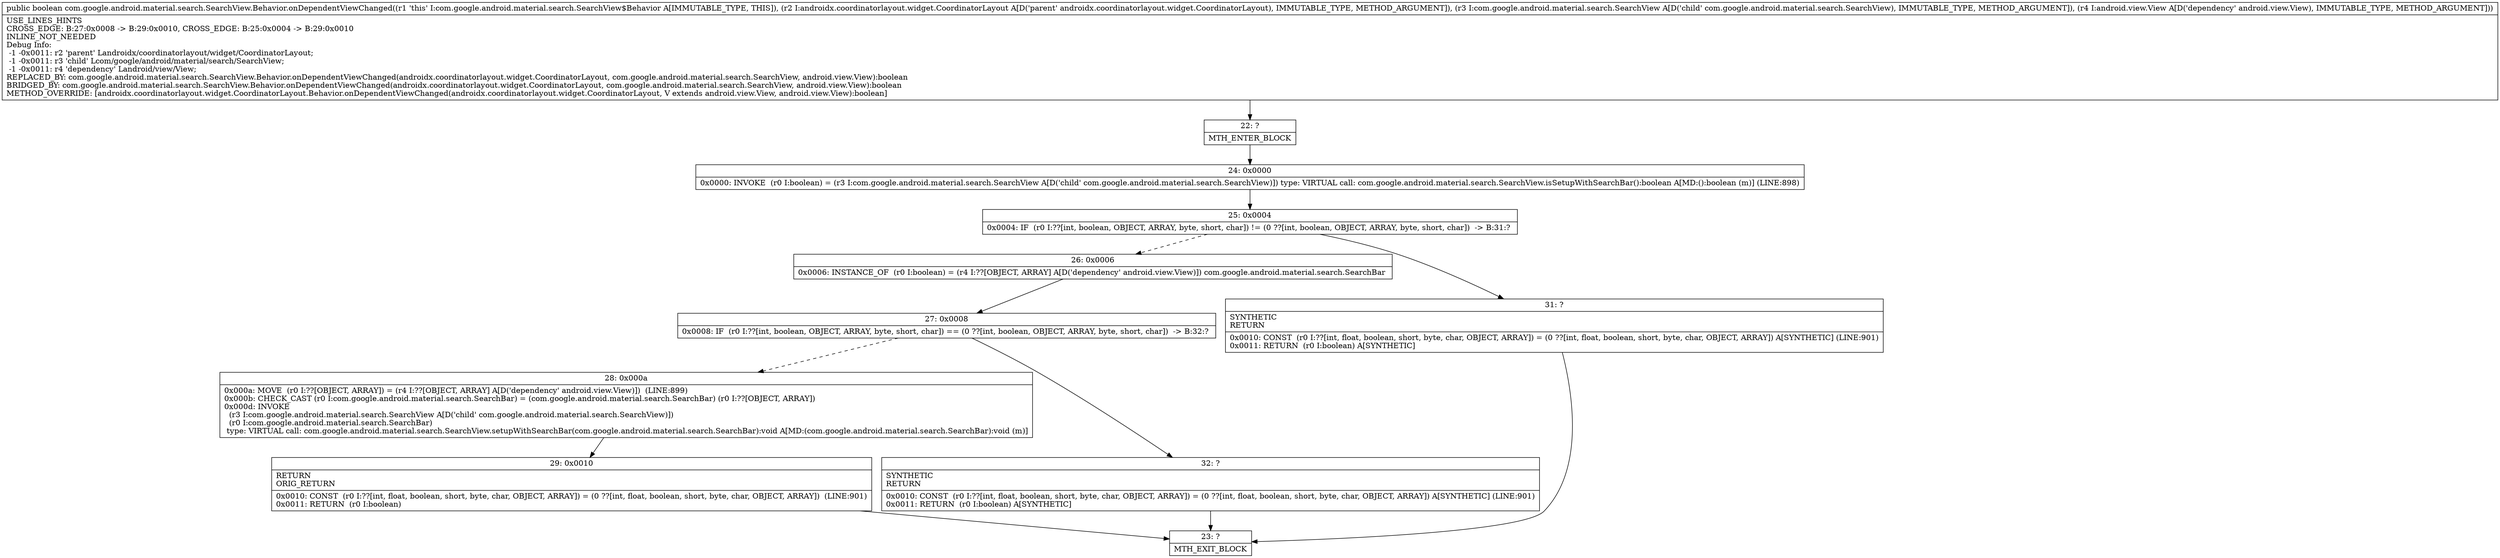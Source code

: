 digraph "CFG forcom.google.android.material.search.SearchView.Behavior.onDependentViewChanged(Landroidx\/coordinatorlayout\/widget\/CoordinatorLayout;Lcom\/google\/android\/material\/search\/SearchView;Landroid\/view\/View;)Z" {
Node_22 [shape=record,label="{22\:\ ?|MTH_ENTER_BLOCK\l}"];
Node_24 [shape=record,label="{24\:\ 0x0000|0x0000: INVOKE  (r0 I:boolean) = (r3 I:com.google.android.material.search.SearchView A[D('child' com.google.android.material.search.SearchView)]) type: VIRTUAL call: com.google.android.material.search.SearchView.isSetupWithSearchBar():boolean A[MD:():boolean (m)] (LINE:898)\l}"];
Node_25 [shape=record,label="{25\:\ 0x0004|0x0004: IF  (r0 I:??[int, boolean, OBJECT, ARRAY, byte, short, char]) != (0 ??[int, boolean, OBJECT, ARRAY, byte, short, char])  \-\> B:31:? \l}"];
Node_26 [shape=record,label="{26\:\ 0x0006|0x0006: INSTANCE_OF  (r0 I:boolean) = (r4 I:??[OBJECT, ARRAY] A[D('dependency' android.view.View)]) com.google.android.material.search.SearchBar \l}"];
Node_27 [shape=record,label="{27\:\ 0x0008|0x0008: IF  (r0 I:??[int, boolean, OBJECT, ARRAY, byte, short, char]) == (0 ??[int, boolean, OBJECT, ARRAY, byte, short, char])  \-\> B:32:? \l}"];
Node_28 [shape=record,label="{28\:\ 0x000a|0x000a: MOVE  (r0 I:??[OBJECT, ARRAY]) = (r4 I:??[OBJECT, ARRAY] A[D('dependency' android.view.View)])  (LINE:899)\l0x000b: CHECK_CAST (r0 I:com.google.android.material.search.SearchBar) = (com.google.android.material.search.SearchBar) (r0 I:??[OBJECT, ARRAY]) \l0x000d: INVOKE  \l  (r3 I:com.google.android.material.search.SearchView A[D('child' com.google.android.material.search.SearchView)])\l  (r0 I:com.google.android.material.search.SearchBar)\l type: VIRTUAL call: com.google.android.material.search.SearchView.setupWithSearchBar(com.google.android.material.search.SearchBar):void A[MD:(com.google.android.material.search.SearchBar):void (m)]\l}"];
Node_29 [shape=record,label="{29\:\ 0x0010|RETURN\lORIG_RETURN\l|0x0010: CONST  (r0 I:??[int, float, boolean, short, byte, char, OBJECT, ARRAY]) = (0 ??[int, float, boolean, short, byte, char, OBJECT, ARRAY])  (LINE:901)\l0x0011: RETURN  (r0 I:boolean) \l}"];
Node_23 [shape=record,label="{23\:\ ?|MTH_EXIT_BLOCK\l}"];
Node_32 [shape=record,label="{32\:\ ?|SYNTHETIC\lRETURN\l|0x0010: CONST  (r0 I:??[int, float, boolean, short, byte, char, OBJECT, ARRAY]) = (0 ??[int, float, boolean, short, byte, char, OBJECT, ARRAY]) A[SYNTHETIC] (LINE:901)\l0x0011: RETURN  (r0 I:boolean) A[SYNTHETIC]\l}"];
Node_31 [shape=record,label="{31\:\ ?|SYNTHETIC\lRETURN\l|0x0010: CONST  (r0 I:??[int, float, boolean, short, byte, char, OBJECT, ARRAY]) = (0 ??[int, float, boolean, short, byte, char, OBJECT, ARRAY]) A[SYNTHETIC] (LINE:901)\l0x0011: RETURN  (r0 I:boolean) A[SYNTHETIC]\l}"];
MethodNode[shape=record,label="{public boolean com.google.android.material.search.SearchView.Behavior.onDependentViewChanged((r1 'this' I:com.google.android.material.search.SearchView$Behavior A[IMMUTABLE_TYPE, THIS]), (r2 I:androidx.coordinatorlayout.widget.CoordinatorLayout A[D('parent' androidx.coordinatorlayout.widget.CoordinatorLayout), IMMUTABLE_TYPE, METHOD_ARGUMENT]), (r3 I:com.google.android.material.search.SearchView A[D('child' com.google.android.material.search.SearchView), IMMUTABLE_TYPE, METHOD_ARGUMENT]), (r4 I:android.view.View A[D('dependency' android.view.View), IMMUTABLE_TYPE, METHOD_ARGUMENT]))  | USE_LINES_HINTS\lCROSS_EDGE: B:27:0x0008 \-\> B:29:0x0010, CROSS_EDGE: B:25:0x0004 \-\> B:29:0x0010\lINLINE_NOT_NEEDED\lDebug Info:\l  \-1 \-0x0011: r2 'parent' Landroidx\/coordinatorlayout\/widget\/CoordinatorLayout;\l  \-1 \-0x0011: r3 'child' Lcom\/google\/android\/material\/search\/SearchView;\l  \-1 \-0x0011: r4 'dependency' Landroid\/view\/View;\lREPLACED_BY: com.google.android.material.search.SearchView.Behavior.onDependentViewChanged(androidx.coordinatorlayout.widget.CoordinatorLayout, com.google.android.material.search.SearchView, android.view.View):boolean\lBRIDGED_BY: com.google.android.material.search.SearchView.Behavior.onDependentViewChanged(androidx.coordinatorlayout.widget.CoordinatorLayout, com.google.android.material.search.SearchView, android.view.View):boolean\lMETHOD_OVERRIDE: [androidx.coordinatorlayout.widget.CoordinatorLayout.Behavior.onDependentViewChanged(androidx.coordinatorlayout.widget.CoordinatorLayout, V extends android.view.View, android.view.View):boolean]\l}"];
MethodNode -> Node_22;Node_22 -> Node_24;
Node_24 -> Node_25;
Node_25 -> Node_26[style=dashed];
Node_25 -> Node_31;
Node_26 -> Node_27;
Node_27 -> Node_28[style=dashed];
Node_27 -> Node_32;
Node_28 -> Node_29;
Node_29 -> Node_23;
Node_32 -> Node_23;
Node_31 -> Node_23;
}

